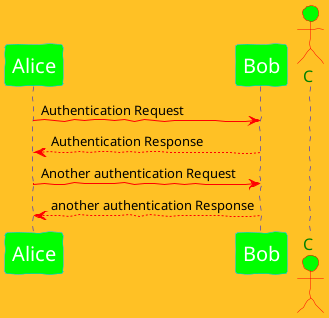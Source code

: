 @startuml

skinparam backgroundcolor #FFC125
skinparam handwritten true           /'线条形状'/

skinparam sequence{
    ArrowColor #red
    ActorBorderColor DeepSkyBlue
    LifeLineBorderColor blue
    LifeLineBackgroundColor #red

    ParticipantBorderColor DeepSkyBlue
    ParticipantBackgroundColor #0f0
    ParticipantFontSize 20
    ParticipantFontColor white

    ActorBorderColor Red
    ActorBackgroundColor #0f0
    ActorFontSize 16
    ActorFontColor green

}

participant Alice
participant Bob
Alice -> Bob: Authentication Request
Bob --> Alice: Authentication Response

Alice -> Bob: Another authentication Request
Alice <-- Bob: another authentication Response

create Actor C
@enduml